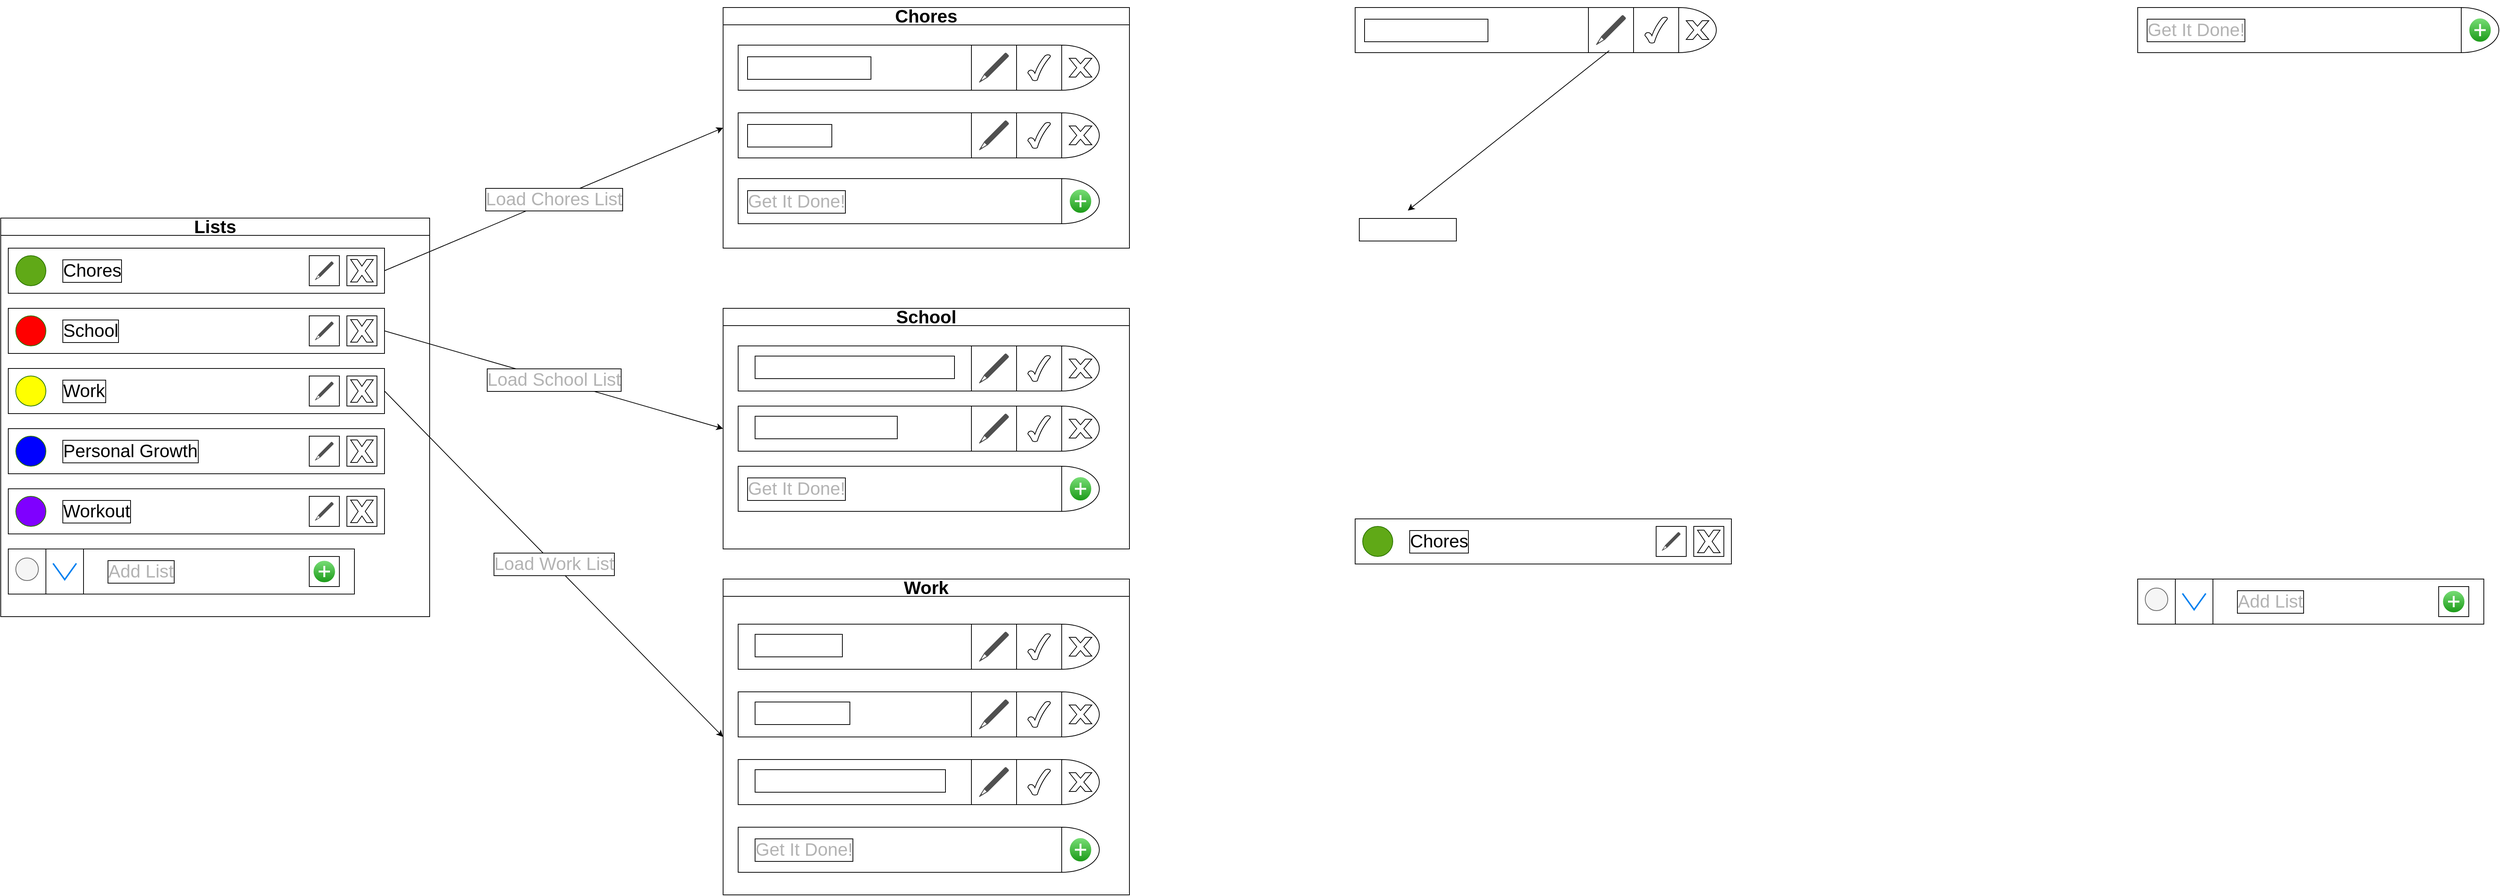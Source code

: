 <mxfile>
    <diagram id="FEkrW_VgLdJTkVRw_G52" name="Page-1">
        <mxGraphModel dx="2589" dy="1833" grid="1" gridSize="10" guides="1" tooltips="1" connect="1" arrows="1" fold="1" page="1" pageScale="1" pageWidth="850" pageHeight="1100" math="0" shadow="0">
            <root>
                <mxCell id="0"/>
                <mxCell id="1" parent="0"/>
                <mxCell id="3" value="&lt;font style=&quot;font-size: 24px;&quot;&gt;Lists&lt;/font&gt;" style="swimlane;whiteSpace=wrap;html=1;" vertex="1" parent="1">
                    <mxGeometry x="80" y="80" width="570" height="530" as="geometry"/>
                </mxCell>
                <mxCell id="39" value="" style="rounded=0;whiteSpace=wrap;html=1;" vertex="1" parent="3">
                    <mxGeometry x="10" y="440" width="460" height="60" as="geometry"/>
                </mxCell>
                <mxCell id="41" value="&lt;font style=&quot;font-size: 24px;&quot;&gt;&lt;font color=&quot;#b3b3b3&quot;&gt;Add List&lt;/font&gt;&lt;br&gt;&lt;/font&gt;" style="text;html=1;strokeColor=none;fillColor=none;align=left;verticalAlign=middle;whiteSpace=wrap;rounded=0;labelBorderColor=default;" vertex="1" parent="3">
                    <mxGeometry x="140" y="455" width="300" height="30" as="geometry"/>
                </mxCell>
                <mxCell id="52" value="" style="group" vertex="1" connectable="0" parent="3">
                    <mxGeometry x="10" y="440" width="100" height="60" as="geometry"/>
                </mxCell>
                <mxCell id="49" value="" style="rounded=0;whiteSpace=wrap;html=1;labelBorderColor=default;fontSize=36;fillColor=none;" vertex="1" parent="52">
                    <mxGeometry width="50" height="60" as="geometry"/>
                </mxCell>
                <mxCell id="40" value="" style="ellipse;whiteSpace=wrap;html=1;aspect=fixed;fillColor=#f5f5f5;fontColor=#333333;strokeColor=#666666;" vertex="1" parent="52">
                    <mxGeometry x="10" y="12" width="30" height="30" as="geometry"/>
                </mxCell>
                <mxCell id="50" value="" style="rounded=0;whiteSpace=wrap;html=1;labelBorderColor=default;fontSize=36;fillColor=none;" vertex="1" parent="52">
                    <mxGeometry x="50" width="50" height="60" as="geometry"/>
                </mxCell>
                <mxCell id="51" value="" style="html=1;verticalLabelPosition=bottom;labelBackgroundColor=#ffffff;verticalAlign=top;shadow=0;dashed=0;strokeWidth=2;shape=mxgraph.ios7.misc.down;strokeColor=#0080f0;labelBorderColor=default;fontSize=36;fillColor=none;" vertex="1" parent="52">
                    <mxGeometry x="59.5" y="19.2" width="31" height="21.6" as="geometry"/>
                </mxCell>
                <mxCell id="121" value="" style="verticalLabelPosition=bottom;verticalAlign=top;html=1;shape=mxgraph.basic.rect;fillColor2=none;strokeWidth=1;size=20;indent=5;labelBorderColor=default;fontSize=24;fontColor=#FFFFFF;fillColor=none;" vertex="1" parent="3">
                    <mxGeometry x="410" y="450" width="40" height="40" as="geometry"/>
                </mxCell>
                <mxCell id="120" value="" style="verticalLabelPosition=bottom;verticalAlign=top;html=1;shadow=0;dashed=0;strokeWidth=1;shape=mxgraph.ios.iAddIcon;fillColor=#7AdF78;fillColor2=#1A9917;strokeColor=#ffffff;sketch=0;labelBorderColor=default;fontSize=24;fontColor=#FFFFFF;" vertex="1" parent="3">
                    <mxGeometry x="415" y="455" width="30" height="30" as="geometry"/>
                </mxCell>
                <mxCell id="143" value="" style="group" vertex="1" connectable="0" parent="3">
                    <mxGeometry x="10" y="40" width="500" height="60" as="geometry"/>
                </mxCell>
                <mxCell id="5" value="" style="rounded=0;whiteSpace=wrap;html=1;" vertex="1" parent="143">
                    <mxGeometry width="500" height="60" as="geometry"/>
                </mxCell>
                <mxCell id="6" value="" style="ellipse;whiteSpace=wrap;html=1;aspect=fixed;fillColor=#60a917;fontColor=#ffffff;strokeColor=#2D7600;" vertex="1" parent="143">
                    <mxGeometry x="10" y="10" width="40" height="40" as="geometry"/>
                </mxCell>
                <mxCell id="7" value="&lt;font style=&quot;font-size: 24px;&quot;&gt;Chores&lt;/font&gt;" style="text;html=1;strokeColor=none;fillColor=none;align=left;verticalAlign=middle;whiteSpace=wrap;rounded=0;labelBorderColor=default;" vertex="1" parent="143">
                    <mxGeometry x="70" y="15" width="300" height="30" as="geometry"/>
                </mxCell>
                <mxCell id="8" value="" style="rounded=0;whiteSpace=wrap;html=1;" vertex="1" parent="143">
                    <mxGeometry x="400" y="10" width="40" height="40" as="geometry"/>
                </mxCell>
                <mxCell id="10" value="" style="sketch=0;pointerEvents=1;shadow=0;dashed=0;html=1;strokeColor=none;fillColor=#505050;labelPosition=center;verticalLabelPosition=bottom;verticalAlign=top;outlineConnect=0;align=center;shape=mxgraph.office.concepts.writing_pencil;labelBorderColor=default;fontSize=24;" vertex="1" parent="143">
                    <mxGeometry x="407.5" y="17.5" width="25" height="25" as="geometry"/>
                </mxCell>
                <mxCell id="144" value="" style="group" vertex="1" connectable="0" parent="3">
                    <mxGeometry x="10" y="120" width="500" height="60" as="geometry"/>
                </mxCell>
                <mxCell id="14" value="" style="rounded=0;whiteSpace=wrap;html=1;" vertex="1" parent="144">
                    <mxGeometry width="500" height="60" as="geometry"/>
                </mxCell>
                <mxCell id="15" value="" style="ellipse;whiteSpace=wrap;html=1;aspect=fixed;fillColor=#FF0000;fontColor=#ffffff;strokeColor=#2D7600;" vertex="1" parent="144">
                    <mxGeometry x="10" y="10" width="40" height="40" as="geometry"/>
                </mxCell>
                <mxCell id="16" value="&lt;font style=&quot;font-size: 24px;&quot;&gt;School&lt;/font&gt;" style="text;html=1;strokeColor=none;fillColor=none;align=left;verticalAlign=middle;whiteSpace=wrap;rounded=0;labelBorderColor=default;" vertex="1" parent="144">
                    <mxGeometry x="70" y="15" width="300" height="30" as="geometry"/>
                </mxCell>
                <mxCell id="17" value="" style="rounded=0;whiteSpace=wrap;html=1;" vertex="1" parent="144">
                    <mxGeometry x="400" y="10" width="40" height="40" as="geometry"/>
                </mxCell>
                <mxCell id="18" value="" style="sketch=0;pointerEvents=1;shadow=0;dashed=0;html=1;strokeColor=none;fillColor=#505050;labelPosition=center;verticalLabelPosition=bottom;verticalAlign=top;outlineConnect=0;align=center;shape=mxgraph.office.concepts.writing_pencil;labelBorderColor=default;fontSize=24;" vertex="1" parent="144">
                    <mxGeometry x="407.5" y="17.5" width="25" height="25" as="geometry"/>
                </mxCell>
                <mxCell id="137" value="" style="group" vertex="1" connectable="0" parent="144">
                    <mxGeometry x="450" y="10" width="40" height="40" as="geometry"/>
                </mxCell>
                <mxCell id="138" value="" style="verticalLabelPosition=bottom;verticalAlign=top;html=1;shape=mxgraph.basic.x;labelBorderColor=default;fontSize=24;fontColor=#B3B3B3;fillColor=none;" vertex="1" parent="137">
                    <mxGeometry x="5" y="5" width="30" height="30" as="geometry"/>
                </mxCell>
                <mxCell id="139" value="" style="verticalLabelPosition=bottom;verticalAlign=top;html=1;shape=mxgraph.basic.rect;fillColor2=none;strokeWidth=1;size=20;indent=5;labelBorderColor=default;fontSize=24;fontColor=#B3B3B3;fillColor=none;" vertex="1" parent="137">
                    <mxGeometry width="40" height="40" as="geometry"/>
                </mxCell>
                <mxCell id="145" value="" style="group" vertex="1" connectable="0" parent="3">
                    <mxGeometry x="10" y="200" width="500" height="60" as="geometry"/>
                </mxCell>
                <mxCell id="20" value="" style="rounded=0;whiteSpace=wrap;html=1;" vertex="1" parent="145">
                    <mxGeometry width="500" height="60" as="geometry"/>
                </mxCell>
                <mxCell id="21" value="" style="ellipse;whiteSpace=wrap;html=1;aspect=fixed;fillColor=#FFFF00;fontColor=#ffffff;strokeColor=#2D7600;" vertex="1" parent="145">
                    <mxGeometry x="10" y="10" width="40" height="40" as="geometry"/>
                </mxCell>
                <mxCell id="22" value="&lt;font style=&quot;font-size: 24px;&quot;&gt;Work&lt;/font&gt;" style="text;html=1;strokeColor=none;fillColor=none;align=left;verticalAlign=middle;whiteSpace=wrap;rounded=0;labelBorderColor=default;" vertex="1" parent="145">
                    <mxGeometry x="70" y="15" width="300" height="30" as="geometry"/>
                </mxCell>
                <mxCell id="23" value="" style="rounded=0;whiteSpace=wrap;html=1;" vertex="1" parent="145">
                    <mxGeometry x="400" y="10" width="40" height="40" as="geometry"/>
                </mxCell>
                <mxCell id="24" value="" style="sketch=0;pointerEvents=1;shadow=0;dashed=0;html=1;strokeColor=none;fillColor=#505050;labelPosition=center;verticalLabelPosition=bottom;verticalAlign=top;outlineConnect=0;align=center;shape=mxgraph.office.concepts.writing_pencil;labelBorderColor=default;fontSize=24;" vertex="1" parent="145">
                    <mxGeometry x="407.5" y="17.5" width="25" height="25" as="geometry"/>
                </mxCell>
                <mxCell id="130" value="" style="group" vertex="1" connectable="0" parent="145">
                    <mxGeometry x="450" y="10" width="40" height="40" as="geometry"/>
                </mxCell>
                <mxCell id="127" value="" style="verticalLabelPosition=bottom;verticalAlign=top;html=1;shape=mxgraph.basic.x;labelBorderColor=default;fontSize=24;fontColor=#B3B3B3;fillColor=none;" vertex="1" parent="130">
                    <mxGeometry x="5" y="5" width="30" height="30" as="geometry"/>
                </mxCell>
                <mxCell id="126" value="" style="verticalLabelPosition=bottom;verticalAlign=top;html=1;shape=mxgraph.basic.rect;fillColor2=none;strokeWidth=1;size=20;indent=5;labelBorderColor=default;fontSize=24;fontColor=#B3B3B3;fillColor=none;" vertex="1" parent="130">
                    <mxGeometry width="40" height="40" as="geometry"/>
                </mxCell>
                <mxCell id="147" value="" style="group" vertex="1" connectable="0" parent="3">
                    <mxGeometry x="10" y="360" width="500" height="60" as="geometry"/>
                </mxCell>
                <mxCell id="32" value="" style="rounded=0;whiteSpace=wrap;html=1;" vertex="1" parent="147">
                    <mxGeometry width="500" height="60" as="geometry"/>
                </mxCell>
                <mxCell id="33" value="" style="ellipse;whiteSpace=wrap;html=1;aspect=fixed;fillColor=#7F00FF;fontColor=#ffffff;strokeColor=#2D7600;" vertex="1" parent="147">
                    <mxGeometry x="10" y="10" width="40" height="40" as="geometry"/>
                </mxCell>
                <mxCell id="34" value="&lt;font style=&quot;font-size: 24px;&quot;&gt;Workout&lt;/font&gt;" style="text;html=1;strokeColor=none;fillColor=none;align=left;verticalAlign=middle;whiteSpace=wrap;rounded=0;labelBorderColor=default;" vertex="1" parent="147">
                    <mxGeometry x="70" y="15" width="300" height="30" as="geometry"/>
                </mxCell>
                <mxCell id="35" value="" style="rounded=0;whiteSpace=wrap;html=1;" vertex="1" parent="147">
                    <mxGeometry x="400" y="10" width="40" height="40" as="geometry"/>
                </mxCell>
                <mxCell id="36" value="" style="sketch=0;pointerEvents=1;shadow=0;dashed=0;html=1;strokeColor=none;fillColor=#505050;labelPosition=center;verticalLabelPosition=bottom;verticalAlign=top;outlineConnect=0;align=center;shape=mxgraph.office.concepts.writing_pencil;labelBorderColor=default;fontSize=24;" vertex="1" parent="147">
                    <mxGeometry x="407.5" y="17.5" width="25" height="25" as="geometry"/>
                </mxCell>
                <mxCell id="134" value="" style="group" vertex="1" connectable="0" parent="147">
                    <mxGeometry x="450" y="10" width="40" height="40" as="geometry"/>
                </mxCell>
                <mxCell id="135" value="" style="verticalLabelPosition=bottom;verticalAlign=top;html=1;shape=mxgraph.basic.x;labelBorderColor=default;fontSize=24;fontColor=#B3B3B3;fillColor=none;" vertex="1" parent="134">
                    <mxGeometry x="5" y="5" width="30" height="30" as="geometry"/>
                </mxCell>
                <mxCell id="136" value="" style="verticalLabelPosition=bottom;verticalAlign=top;html=1;shape=mxgraph.basic.rect;fillColor2=none;strokeWidth=1;size=20;indent=5;labelBorderColor=default;fontSize=24;fontColor=#B3B3B3;fillColor=none;" vertex="1" parent="134">
                    <mxGeometry width="40" height="40" as="geometry"/>
                </mxCell>
                <mxCell id="140" value="" style="group" vertex="1" connectable="0" parent="1">
                    <mxGeometry x="540" y="130" width="40" height="40" as="geometry"/>
                </mxCell>
                <mxCell id="141" value="" style="verticalLabelPosition=bottom;verticalAlign=top;html=1;shape=mxgraph.basic.x;labelBorderColor=default;fontSize=24;fontColor=#B3B3B3;fillColor=none;" vertex="1" parent="140">
                    <mxGeometry x="5" y="5" width="30" height="30" as="geometry"/>
                </mxCell>
                <mxCell id="142" value="" style="verticalLabelPosition=bottom;verticalAlign=top;html=1;shape=mxgraph.basic.rect;fillColor2=none;strokeWidth=1;size=20;indent=5;labelBorderColor=default;fontSize=24;fontColor=#B3B3B3;fillColor=none;" vertex="1" parent="140">
                    <mxGeometry width="40" height="40" as="geometry"/>
                </mxCell>
                <mxCell id="146" value="" style="group" vertex="1" connectable="0" parent="1">
                    <mxGeometry x="90" y="360" width="500" height="60" as="geometry"/>
                </mxCell>
                <mxCell id="26" value="" style="rounded=0;whiteSpace=wrap;html=1;" vertex="1" parent="146">
                    <mxGeometry width="500" height="60" as="geometry"/>
                </mxCell>
                <mxCell id="27" value="" style="ellipse;whiteSpace=wrap;html=1;aspect=fixed;fillColor=#0000FF;fontColor=#ffffff;strokeColor=#2D7600;" vertex="1" parent="146">
                    <mxGeometry x="10" y="10" width="40" height="40" as="geometry"/>
                </mxCell>
                <mxCell id="28" value="&lt;font style=&quot;font-size: 24px;&quot;&gt;Personal Growth&lt;br&gt;&lt;/font&gt;" style="text;html=1;strokeColor=none;fillColor=none;align=left;verticalAlign=middle;whiteSpace=wrap;rounded=0;labelBorderColor=default;" vertex="1" parent="146">
                    <mxGeometry x="70" y="15" width="300" height="30" as="geometry"/>
                </mxCell>
                <mxCell id="29" value="" style="rounded=0;whiteSpace=wrap;html=1;" vertex="1" parent="146">
                    <mxGeometry x="400" y="10" width="40" height="40" as="geometry"/>
                </mxCell>
                <mxCell id="30" value="" style="sketch=0;pointerEvents=1;shadow=0;dashed=0;html=1;strokeColor=none;fillColor=#505050;labelPosition=center;verticalLabelPosition=bottom;verticalAlign=top;outlineConnect=0;align=center;shape=mxgraph.office.concepts.writing_pencil;labelBorderColor=default;fontSize=24;" vertex="1" parent="146">
                    <mxGeometry x="407.5" y="17.5" width="25" height="25" as="geometry"/>
                </mxCell>
                <mxCell id="131" value="" style="group" vertex="1" connectable="0" parent="146">
                    <mxGeometry x="450" y="10" width="40" height="40" as="geometry"/>
                </mxCell>
                <mxCell id="132" value="" style="verticalLabelPosition=bottom;verticalAlign=top;html=1;shape=mxgraph.basic.x;labelBorderColor=default;fontSize=24;fontColor=#B3B3B3;fillColor=none;" vertex="1" parent="131">
                    <mxGeometry x="5" y="5" width="30" height="30" as="geometry"/>
                </mxCell>
                <mxCell id="133" value="" style="verticalLabelPosition=bottom;verticalAlign=top;html=1;shape=mxgraph.basic.rect;fillColor2=none;strokeWidth=1;size=20;indent=5;labelBorderColor=default;fontSize=24;fontColor=#B3B3B3;fillColor=none;" vertex="1" parent="131">
                    <mxGeometry width="40" height="40" as="geometry"/>
                </mxCell>
                <mxCell id="149" value="" style="endArrow=classic;html=1;fontSize=24;fontColor=#B3B3B3;exitX=1;exitY=0.5;exitDx=0;exitDy=0;entryX=0;entryY=0.5;entryDx=0;entryDy=0;" edge="1" parent="1" source="5" target="57">
                    <mxGeometry relative="1" as="geometry">
                        <mxPoint x="670" y="310" as="sourcePoint"/>
                        <mxPoint x="730" y="-190" as="targetPoint"/>
                    </mxGeometry>
                </mxCell>
                <mxCell id="150" value="Load Chores List" style="edgeLabel;resizable=0;html=1;align=center;verticalAlign=middle;labelBorderColor=default;fontSize=24;fontColor=#B3B3B3;fillColor=none;" connectable="0" vertex="1" parent="149">
                    <mxGeometry relative="1" as="geometry"/>
                </mxCell>
                <mxCell id="155" value="" style="group" vertex="1" connectable="0" parent="1">
                    <mxGeometry x="1040" y="-200" width="540" height="320" as="geometry"/>
                </mxCell>
                <mxCell id="57" value="&lt;font style=&quot;font-size: 24px;&quot;&gt;Chores&lt;br&gt;&lt;/font&gt;" style="swimlane;whiteSpace=wrap;html=1;container=0;" vertex="1" parent="155">
                    <mxGeometry width="540" height="320" as="geometry"/>
                </mxCell>
                <mxCell id="118" value="&lt;font color=&quot;#b3b3b3&quot;&gt;Get It Done!&lt;/font&gt;" style="text;html=1;strokeColor=none;fillColor=none;align=left;verticalAlign=middle;whiteSpace=wrap;rounded=0;labelBorderColor=default;fontSize=24;fontColor=#333333;container=0;" vertex="1" parent="155">
                    <mxGeometry x="30" y="217.5" width="290" height="80" as="geometry"/>
                </mxCell>
                <mxCell id="99" value="&lt;font color=&quot;#ffffff&quot;&gt;Take Out Trash&lt;/font&gt;" style="text;html=1;strokeColor=none;fillColor=none;align=left;verticalAlign=middle;whiteSpace=wrap;rounded=0;labelBorderColor=default;fontSize=24;fontColor=#333333;container=0;" vertex="1" parent="155">
                    <mxGeometry x="30" y="50" width="280" height="60" as="geometry"/>
                </mxCell>
                <mxCell id="90" value="" style="verticalLabelPosition=bottom;verticalAlign=top;html=1;shape=mxgraph.basic.half_circle;labelBorderColor=default;fontSize=36;fontColor=#333333;fillColor=none;rotation=-90;container=0;" vertex="1" parent="155">
                    <mxGeometry x="445" y="55" width="60" height="50" as="geometry"/>
                </mxCell>
                <mxCell id="91" value="" style="rounded=0;whiteSpace=wrap;html=1;labelBorderColor=default;fontSize=36;fontColor=#333333;fillColor=none;container=0;" vertex="1" parent="155">
                    <mxGeometry x="20" y="50" width="430" height="60" as="geometry"/>
                </mxCell>
                <mxCell id="92" value="" style="verticalLabelPosition=bottom;verticalAlign=top;html=1;shape=mxgraph.basic.x;labelBorderColor=default;fontSize=36;fontColor=#333333;fillColor=none;container=0;" vertex="1" parent="155">
                    <mxGeometry x="460" y="67.5" width="30" height="25" as="geometry"/>
                </mxCell>
                <mxCell id="93" value="" style="verticalLabelPosition=bottom;verticalAlign=top;html=1;shape=mxgraph.basic.rect;fillColor2=none;strokeWidth=1;size=20;indent=5;labelBorderColor=default;fontSize=36;fontColor=#333333;fillColor=none;container=0;" vertex="1" parent="155">
                    <mxGeometry x="390" y="50" width="60" height="60" as="geometry"/>
                </mxCell>
                <mxCell id="94" value="" style="verticalLabelPosition=bottom;verticalAlign=top;html=1;shape=mxgraph.basic.tick;labelBorderColor=default;fontSize=36;fontColor=#333333;fillColor=none;container=0;" vertex="1" parent="155">
                    <mxGeometry x="405" y="62.5" width="30" height="35" as="geometry"/>
                </mxCell>
                <mxCell id="96" value="" style="verticalLabelPosition=bottom;verticalAlign=top;html=1;shape=mxgraph.basic.rect;fillColor2=none;strokeWidth=1;size=20;indent=5;labelBorderColor=default;fontSize=36;fontColor=#333333;fillColor=none;container=0;" vertex="1" parent="155">
                    <mxGeometry x="330" y="50" width="60" height="60" as="geometry"/>
                </mxCell>
                <mxCell id="98" value="" style="sketch=0;pointerEvents=1;shadow=0;dashed=0;html=1;strokeColor=none;fillColor=#505050;labelPosition=center;verticalLabelPosition=bottom;verticalAlign=top;outlineConnect=0;align=center;shape=mxgraph.office.concepts.writing_pencil;labelBorderColor=default;fontSize=36;fontColor=#333333;container=0;" vertex="1" parent="155">
                    <mxGeometry x="340" y="60" width="40" height="40" as="geometry"/>
                </mxCell>
                <mxCell id="111" value="" style="verticalLabelPosition=bottom;verticalAlign=top;html=1;shape=mxgraph.basic.half_circle;labelBorderColor=default;fontSize=36;fontColor=#333333;fillColor=none;rotation=-90;container=0;" vertex="1" parent="155">
                    <mxGeometry x="445" y="232.5" width="60" height="50" as="geometry"/>
                </mxCell>
                <mxCell id="112" value="" style="rounded=0;whiteSpace=wrap;html=1;labelBorderColor=default;fontSize=36;fontColor=#333333;fillColor=none;container=0;" vertex="1" parent="155">
                    <mxGeometry x="20" y="227.5" width="430" height="60" as="geometry"/>
                </mxCell>
                <mxCell id="119" value="" style="verticalLabelPosition=bottom;verticalAlign=top;html=1;shadow=0;dashed=0;strokeWidth=1;shape=mxgraph.ios.iAddIcon;fillColor=#7AdF78;fillColor2=#1A9917;strokeColor=#ffffff;sketch=0;labelBorderColor=default;fontSize=24;fontColor=#FFFFFF;container=0;" vertex="1" parent="155">
                    <mxGeometry x="460" y="241.25" width="30" height="32.5" as="geometry"/>
                </mxCell>
                <mxCell id="109" value="&lt;font color=&quot;#ffffff&quot;&gt;Do Dishes&lt;/font&gt;" style="text;html=1;strokeColor=none;fillColor=none;align=left;verticalAlign=middle;whiteSpace=wrap;rounded=0;labelBorderColor=default;fontSize=24;fontColor=#333333;container=0;" vertex="1" parent="155">
                    <mxGeometry x="30" y="130" width="290" height="80" as="geometry"/>
                </mxCell>
                <mxCell id="180" value="" style="group" vertex="1" connectable="0" parent="155">
                    <mxGeometry x="20" y="140" width="480" height="60" as="geometry"/>
                </mxCell>
                <mxCell id="102" value="" style="verticalLabelPosition=bottom;verticalAlign=top;html=1;shape=mxgraph.basic.half_circle;labelBorderColor=default;fontSize=36;fontColor=#333333;fillColor=none;rotation=-90;container=0;" vertex="1" parent="180">
                    <mxGeometry x="425" y="5" width="60" height="50" as="geometry"/>
                </mxCell>
                <mxCell id="103" value="" style="rounded=0;whiteSpace=wrap;html=1;labelBorderColor=default;fontSize=36;fontColor=#333333;fillColor=none;container=0;" vertex="1" parent="180">
                    <mxGeometry width="430" height="60" as="geometry"/>
                </mxCell>
                <mxCell id="104" value="" style="verticalLabelPosition=bottom;verticalAlign=top;html=1;shape=mxgraph.basic.x;labelBorderColor=default;fontSize=36;fontColor=#333333;fillColor=none;container=0;" vertex="1" parent="180">
                    <mxGeometry x="440" y="17.5" width="30" height="25" as="geometry"/>
                </mxCell>
                <mxCell id="105" value="" style="verticalLabelPosition=bottom;verticalAlign=top;html=1;shape=mxgraph.basic.rect;fillColor2=none;strokeWidth=1;size=20;indent=5;labelBorderColor=default;fontSize=36;fontColor=#333333;fillColor=none;container=0;" vertex="1" parent="180">
                    <mxGeometry x="370" width="60" height="60" as="geometry"/>
                </mxCell>
                <mxCell id="106" value="" style="verticalLabelPosition=bottom;verticalAlign=top;html=1;shape=mxgraph.basic.tick;labelBorderColor=default;fontSize=36;fontColor=#333333;fillColor=none;container=0;" vertex="1" parent="180">
                    <mxGeometry x="385" y="12.5" width="30" height="35" as="geometry"/>
                </mxCell>
                <mxCell id="107" value="" style="verticalLabelPosition=bottom;verticalAlign=top;html=1;shape=mxgraph.basic.rect;fillColor2=none;strokeWidth=1;size=20;indent=5;labelBorderColor=default;fontSize=36;fontColor=#333333;fillColor=none;container=0;" vertex="1" parent="180">
                    <mxGeometry x="310" width="60" height="60" as="geometry"/>
                </mxCell>
                <mxCell id="108" value="" style="sketch=0;pointerEvents=1;shadow=0;dashed=0;html=1;strokeColor=none;fillColor=#505050;labelPosition=center;verticalLabelPosition=bottom;verticalAlign=top;outlineConnect=0;align=center;shape=mxgraph.office.concepts.writing_pencil;labelBorderColor=default;fontSize=36;fontColor=#333333;container=0;" vertex="1" parent="180">
                    <mxGeometry x="320" y="10" width="40" height="40" as="geometry"/>
                </mxCell>
                <mxCell id="178" value="" style="endArrow=classic;html=1;fontSize=24;fontColor=#B3B3B3;exitX=1;exitY=0.5;exitDx=0;exitDy=0;entryX=0;entryY=0.5;entryDx=0;entryDy=0;" edge="1" parent="1" source="14" target="157">
                    <mxGeometry relative="1" as="geometry">
                        <mxPoint x="770" y="350" as="sourcePoint"/>
                        <mxPoint x="750" y="420" as="targetPoint"/>
                    </mxGeometry>
                </mxCell>
                <mxCell id="179" value="Load School List" style="edgeLabel;resizable=0;html=1;align=center;verticalAlign=middle;labelBorderColor=default;fontSize=24;fontColor=#B3B3B3;fillColor=none;" connectable="0" vertex="1" parent="178">
                    <mxGeometry relative="1" as="geometry"/>
                </mxCell>
                <mxCell id="157" value="&lt;font style=&quot;font-size: 24px;&quot;&gt;School&lt;br&gt;&lt;/font&gt;" style="swimlane;whiteSpace=wrap;html=1;container=0;" vertex="1" parent="1">
                    <mxGeometry x="1040" y="200" width="540" height="320" as="geometry"/>
                </mxCell>
                <mxCell id="204" value="&lt;font style=&quot;font-size: 24px;&quot;&gt;Work&lt;br&gt;&lt;/font&gt;" style="swimlane;whiteSpace=wrap;html=1;container=0;" vertex="1" parent="1">
                    <mxGeometry x="1040" y="560" width="540" height="420" as="geometry"/>
                </mxCell>
                <mxCell id="242" value="" style="group" vertex="1" connectable="0" parent="204">
                    <mxGeometry x="20" y="320" width="480" height="80" as="geometry"/>
                </mxCell>
                <mxCell id="223" value="&lt;font color=&quot;#b3b3b3&quot;&gt;Get It Done!&lt;/font&gt;" style="text;html=1;strokeColor=none;fillColor=none;align=left;verticalAlign=middle;whiteSpace=wrap;rounded=0;labelBorderColor=default;fontSize=24;fontColor=#333333;container=0;" vertex="1" parent="242">
                    <mxGeometry x="20" width="290" height="80" as="geometry"/>
                </mxCell>
                <mxCell id="235" value="" style="group" vertex="1" connectable="0" parent="242">
                    <mxGeometry y="10" width="480" height="70" as="geometry"/>
                </mxCell>
                <mxCell id="224" value="" style="verticalLabelPosition=bottom;verticalAlign=top;html=1;shape=mxgraph.basic.half_circle;labelBorderColor=default;fontSize=36;fontColor=#333333;fillColor=none;rotation=-90;container=0;" vertex="1" parent="235">
                    <mxGeometry x="425" y="5" width="60" height="50" as="geometry"/>
                </mxCell>
                <mxCell id="225" value="" style="rounded=0;whiteSpace=wrap;html=1;labelBorderColor=default;fontSize=36;fontColor=#333333;fillColor=none;container=0;" vertex="1" parent="235">
                    <mxGeometry width="430" height="60" as="geometry"/>
                </mxCell>
                <mxCell id="226" value="" style="verticalLabelPosition=bottom;verticalAlign=top;html=1;shadow=0;dashed=0;strokeWidth=1;shape=mxgraph.ios.iAddIcon;fillColor=#7AdF78;fillColor2=#1A9917;strokeColor=#ffffff;sketch=0;labelBorderColor=default;fontSize=24;fontColor=#FFFFFF;container=0;" vertex="1" parent="235">
                    <mxGeometry x="440" y="13.75" width="30" height="32.5" as="geometry"/>
                </mxCell>
                <mxCell id="182" value="" style="verticalLabelPosition=bottom;verticalAlign=top;html=1;shape=mxgraph.basic.half_circle;labelBorderColor=default;fontSize=36;fontColor=#333333;fillColor=none;rotation=-90;container=0;" vertex="1" parent="1">
                    <mxGeometry x="1485" y="255" width="60" height="50" as="geometry"/>
                </mxCell>
                <mxCell id="183" value="" style="rounded=0;whiteSpace=wrap;html=1;labelBorderColor=default;fontSize=36;fontColor=#333333;fillColor=none;container=0;" vertex="1" parent="1">
                    <mxGeometry x="1060" y="250" width="430" height="60" as="geometry"/>
                </mxCell>
                <mxCell id="184" value="" style="verticalLabelPosition=bottom;verticalAlign=top;html=1;shape=mxgraph.basic.x;labelBorderColor=default;fontSize=36;fontColor=#333333;fillColor=none;container=0;" vertex="1" parent="1">
                    <mxGeometry x="1500" y="267.5" width="30" height="25" as="geometry"/>
                </mxCell>
                <mxCell id="185" value="" style="verticalLabelPosition=bottom;verticalAlign=top;html=1;shape=mxgraph.basic.rect;fillColor2=none;strokeWidth=1;size=20;indent=5;labelBorderColor=default;fontSize=36;fontColor=#333333;fillColor=none;container=0;" vertex="1" parent="1">
                    <mxGeometry x="1430" y="250" width="60" height="60" as="geometry"/>
                </mxCell>
                <mxCell id="186" value="" style="verticalLabelPosition=bottom;verticalAlign=top;html=1;shape=mxgraph.basic.tick;labelBorderColor=default;fontSize=36;fontColor=#333333;fillColor=none;container=0;" vertex="1" parent="1">
                    <mxGeometry x="1445" y="262.5" width="30" height="35" as="geometry"/>
                </mxCell>
                <mxCell id="187" value="" style="verticalLabelPosition=bottom;verticalAlign=top;html=1;shape=mxgraph.basic.rect;fillColor2=none;strokeWidth=1;size=20;indent=5;labelBorderColor=default;fontSize=36;fontColor=#333333;fillColor=none;container=0;" vertex="1" parent="1">
                    <mxGeometry x="1370" y="250" width="60" height="60" as="geometry"/>
                </mxCell>
                <mxCell id="188" value="" style="sketch=0;pointerEvents=1;shadow=0;dashed=0;html=1;strokeColor=none;fillColor=#505050;labelPosition=center;verticalLabelPosition=bottom;verticalAlign=top;outlineConnect=0;align=center;shape=mxgraph.office.concepts.writing_pencil;labelBorderColor=default;fontSize=36;fontColor=#333333;container=0;" vertex="1" parent="1">
                    <mxGeometry x="1380" y="260" width="40" height="40" as="geometry"/>
                </mxCell>
                <mxCell id="189" value="&lt;font color=&quot;#ffffff&quot;&gt;Study for code challenge&lt;/font&gt;" style="text;html=1;strokeColor=none;fillColor=none;align=left;verticalAlign=middle;whiteSpace=wrap;rounded=0;labelBorderColor=default;fontSize=24;fontColor=#B3B3B3;container=0;" vertex="1" parent="1">
                    <mxGeometry x="1080" y="262.5" width="270" height="30" as="geometry"/>
                </mxCell>
                <mxCell id="195" value="" style="verticalLabelPosition=bottom;verticalAlign=top;html=1;shape=mxgraph.basic.half_circle;labelBorderColor=default;fontSize=36;fontColor=#333333;fillColor=none;rotation=-90;container=0;" vertex="1" parent="1">
                    <mxGeometry x="1485" y="335" width="60" height="50" as="geometry"/>
                </mxCell>
                <mxCell id="196" value="" style="rounded=0;whiteSpace=wrap;html=1;labelBorderColor=default;fontSize=36;fontColor=#333333;fillColor=none;container=0;" vertex="1" parent="1">
                    <mxGeometry x="1060" y="330" width="430" height="60" as="geometry"/>
                </mxCell>
                <mxCell id="197" value="" style="verticalLabelPosition=bottom;verticalAlign=top;html=1;shape=mxgraph.basic.x;labelBorderColor=default;fontSize=36;fontColor=#333333;fillColor=none;container=0;" vertex="1" parent="1">
                    <mxGeometry x="1500" y="347.5" width="30" height="25" as="geometry"/>
                </mxCell>
                <mxCell id="198" value="" style="verticalLabelPosition=bottom;verticalAlign=top;html=1;shape=mxgraph.basic.rect;fillColor2=none;strokeWidth=1;size=20;indent=5;labelBorderColor=default;fontSize=36;fontColor=#333333;fillColor=none;container=0;" vertex="1" parent="1">
                    <mxGeometry x="1430" y="330" width="60" height="60" as="geometry"/>
                </mxCell>
                <mxCell id="199" value="" style="verticalLabelPosition=bottom;verticalAlign=top;html=1;shape=mxgraph.basic.tick;labelBorderColor=default;fontSize=36;fontColor=#333333;fillColor=none;container=0;" vertex="1" parent="1">
                    <mxGeometry x="1445" y="342.5" width="30" height="35" as="geometry"/>
                </mxCell>
                <mxCell id="200" value="" style="verticalLabelPosition=bottom;verticalAlign=top;html=1;shape=mxgraph.basic.rect;fillColor2=none;strokeWidth=1;size=20;indent=5;labelBorderColor=default;fontSize=36;fontColor=#333333;fillColor=none;container=0;" vertex="1" parent="1">
                    <mxGeometry x="1370" y="330" width="60" height="60" as="geometry"/>
                </mxCell>
                <mxCell id="201" value="" style="sketch=0;pointerEvents=1;shadow=0;dashed=0;html=1;strokeColor=none;fillColor=#505050;labelPosition=center;verticalLabelPosition=bottom;verticalAlign=top;outlineConnect=0;align=center;shape=mxgraph.office.concepts.writing_pencil;labelBorderColor=default;fontSize=36;fontColor=#333333;container=0;" vertex="1" parent="1">
                    <mxGeometry x="1380" y="340" width="40" height="40" as="geometry"/>
                </mxCell>
                <mxCell id="202" value="&lt;font color=&quot;#ffffff&quot;&gt;Catch up on Labs&lt;/font&gt;" style="text;html=1;strokeColor=none;fillColor=none;align=left;verticalAlign=middle;whiteSpace=wrap;rounded=0;labelBorderColor=default;fontSize=24;fontColor=#B3B3B3;container=0;" vertex="1" parent="1">
                    <mxGeometry x="1080" y="342.5" width="270" height="30" as="geometry"/>
                </mxCell>
                <mxCell id="236" value="" style="endArrow=classic;html=1;fontSize=24;fontColor=#B3B3B3;exitX=1;exitY=0.5;exitDx=0;exitDy=0;entryX=0;entryY=0.5;entryDx=0;entryDy=0;" edge="1" parent="1" source="20" target="204">
                    <mxGeometry relative="1" as="geometry">
                        <mxPoint x="660" y="330" as="sourcePoint"/>
                        <mxPoint x="1000" y="650" as="targetPoint"/>
                    </mxGeometry>
                </mxCell>
                <mxCell id="237" value="Load Work List" style="edgeLabel;resizable=0;html=1;align=center;verticalAlign=middle;labelBorderColor=default;fontSize=24;fontColor=#B3B3B3;fillColor=none;" connectable="0" vertex="1" parent="236">
                    <mxGeometry relative="1" as="geometry"/>
                </mxCell>
                <mxCell id="239" value="" style="group" vertex="1" connectable="0" parent="1">
                    <mxGeometry x="1060" y="620" width="480" height="60" as="geometry"/>
                </mxCell>
                <mxCell id="206" value="" style="verticalLabelPosition=bottom;verticalAlign=top;html=1;shape=mxgraph.basic.half_circle;labelBorderColor=default;fontSize=36;fontColor=#333333;fillColor=none;rotation=-90;container=0;" vertex="1" parent="239">
                    <mxGeometry x="425" y="5" width="60" height="50" as="geometry"/>
                </mxCell>
                <mxCell id="207" value="" style="rounded=0;whiteSpace=wrap;html=1;labelBorderColor=default;fontSize=36;fontColor=#333333;fillColor=none;container=0;" vertex="1" parent="239">
                    <mxGeometry width="430" height="60" as="geometry"/>
                </mxCell>
                <mxCell id="208" value="" style="verticalLabelPosition=bottom;verticalAlign=top;html=1;shape=mxgraph.basic.x;labelBorderColor=default;fontSize=36;fontColor=#333333;fillColor=none;container=0;" vertex="1" parent="239">
                    <mxGeometry x="440" y="17.5" width="30" height="25" as="geometry"/>
                </mxCell>
                <mxCell id="209" value="" style="verticalLabelPosition=bottom;verticalAlign=top;html=1;shape=mxgraph.basic.rect;fillColor2=none;strokeWidth=1;size=20;indent=5;labelBorderColor=default;fontSize=36;fontColor=#333333;fillColor=none;container=0;" vertex="1" parent="239">
                    <mxGeometry x="370" width="60" height="60" as="geometry"/>
                </mxCell>
                <mxCell id="210" value="" style="verticalLabelPosition=bottom;verticalAlign=top;html=1;shape=mxgraph.basic.tick;labelBorderColor=default;fontSize=36;fontColor=#333333;fillColor=none;container=0;" vertex="1" parent="239">
                    <mxGeometry x="385" y="12.5" width="30" height="35" as="geometry"/>
                </mxCell>
                <mxCell id="211" value="" style="verticalLabelPosition=bottom;verticalAlign=top;html=1;shape=mxgraph.basic.rect;fillColor2=none;strokeWidth=1;size=20;indent=5;labelBorderColor=default;fontSize=36;fontColor=#333333;fillColor=none;container=0;" vertex="1" parent="239">
                    <mxGeometry x="310" width="60" height="60" as="geometry"/>
                </mxCell>
                <mxCell id="212" value="" style="sketch=0;pointerEvents=1;shadow=0;dashed=0;html=1;strokeColor=none;fillColor=#505050;labelPosition=center;verticalLabelPosition=bottom;verticalAlign=top;outlineConnect=0;align=center;shape=mxgraph.office.concepts.writing_pencil;labelBorderColor=default;fontSize=36;fontColor=#333333;container=0;" vertex="1" parent="239">
                    <mxGeometry x="320" y="10" width="40" height="40" as="geometry"/>
                </mxCell>
                <mxCell id="213" value="&lt;font color=&quot;#ffffff&quot;&gt;Be on time&lt;/font&gt;" style="text;html=1;strokeColor=none;fillColor=none;align=left;verticalAlign=middle;whiteSpace=wrap;rounded=0;labelBorderColor=default;fontSize=24;fontColor=#B3B3B3;container=0;" vertex="1" parent="239">
                    <mxGeometry x="20" y="12.5" width="270" height="30" as="geometry"/>
                </mxCell>
                <mxCell id="240" value="" style="group" vertex="1" connectable="0" parent="1">
                    <mxGeometry x="1060" y="710" width="480" height="60" as="geometry"/>
                </mxCell>
                <mxCell id="215" value="" style="verticalLabelPosition=bottom;verticalAlign=top;html=1;shape=mxgraph.basic.half_circle;labelBorderColor=default;fontSize=36;fontColor=#333333;fillColor=none;rotation=-90;container=0;" vertex="1" parent="240">
                    <mxGeometry x="425" y="5" width="60" height="50" as="geometry"/>
                </mxCell>
                <mxCell id="216" value="" style="rounded=0;whiteSpace=wrap;html=1;labelBorderColor=default;fontSize=36;fontColor=#333333;fillColor=none;container=0;" vertex="1" parent="240">
                    <mxGeometry width="430" height="60" as="geometry"/>
                </mxCell>
                <mxCell id="217" value="" style="verticalLabelPosition=bottom;verticalAlign=top;html=1;shape=mxgraph.basic.x;labelBorderColor=default;fontSize=36;fontColor=#333333;fillColor=none;container=0;" vertex="1" parent="240">
                    <mxGeometry x="440" y="17.5" width="30" height="25" as="geometry"/>
                </mxCell>
                <mxCell id="218" value="" style="verticalLabelPosition=bottom;verticalAlign=top;html=1;shape=mxgraph.basic.rect;fillColor2=none;strokeWidth=1;size=20;indent=5;labelBorderColor=default;fontSize=36;fontColor=#333333;fillColor=none;container=0;" vertex="1" parent="240">
                    <mxGeometry x="370" width="60" height="60" as="geometry"/>
                </mxCell>
                <mxCell id="219" value="" style="verticalLabelPosition=bottom;verticalAlign=top;html=1;shape=mxgraph.basic.tick;labelBorderColor=default;fontSize=36;fontColor=#333333;fillColor=none;container=0;" vertex="1" parent="240">
                    <mxGeometry x="385" y="12.5" width="30" height="35" as="geometry"/>
                </mxCell>
                <mxCell id="220" value="" style="verticalLabelPosition=bottom;verticalAlign=top;html=1;shape=mxgraph.basic.rect;fillColor2=none;strokeWidth=1;size=20;indent=5;labelBorderColor=default;fontSize=36;fontColor=#333333;fillColor=none;container=0;" vertex="1" parent="240">
                    <mxGeometry x="310" width="60" height="60" as="geometry"/>
                </mxCell>
                <mxCell id="221" value="" style="sketch=0;pointerEvents=1;shadow=0;dashed=0;html=1;strokeColor=none;fillColor=#505050;labelPosition=center;verticalLabelPosition=bottom;verticalAlign=top;outlineConnect=0;align=center;shape=mxgraph.office.concepts.writing_pencil;labelBorderColor=default;fontSize=36;fontColor=#333333;container=0;" vertex="1" parent="240">
                    <mxGeometry x="320" y="10" width="40" height="40" as="geometry"/>
                </mxCell>
                <mxCell id="222" value="&lt;font color=&quot;#ffffff&quot;&gt;Lunch at 12&lt;/font&gt;" style="text;html=1;strokeColor=none;fillColor=none;align=left;verticalAlign=middle;whiteSpace=wrap;rounded=0;labelBorderColor=default;fontSize=24;fontColor=#B3B3B3;container=0;" vertex="1" parent="240">
                    <mxGeometry x="20" y="12.5" width="270" height="30" as="geometry"/>
                </mxCell>
                <mxCell id="241" value="" style="group" vertex="1" connectable="0" parent="1">
                    <mxGeometry x="1060" y="800" width="480" height="60" as="geometry"/>
                </mxCell>
                <mxCell id="227" value="" style="verticalLabelPosition=bottom;verticalAlign=top;html=1;shape=mxgraph.basic.half_circle;labelBorderColor=default;fontSize=36;fontColor=#333333;fillColor=none;rotation=-90;container=0;" vertex="1" parent="241">
                    <mxGeometry x="425" y="5" width="60" height="50" as="geometry"/>
                </mxCell>
                <mxCell id="228" value="" style="rounded=0;whiteSpace=wrap;html=1;labelBorderColor=default;fontSize=36;fontColor=#333333;fillColor=none;container=0;" vertex="1" parent="241">
                    <mxGeometry width="430" height="60" as="geometry"/>
                </mxCell>
                <mxCell id="229" value="" style="verticalLabelPosition=bottom;verticalAlign=top;html=1;shape=mxgraph.basic.x;labelBorderColor=default;fontSize=36;fontColor=#333333;fillColor=none;container=0;" vertex="1" parent="241">
                    <mxGeometry x="440" y="17.5" width="30" height="25" as="geometry"/>
                </mxCell>
                <mxCell id="230" value="" style="verticalLabelPosition=bottom;verticalAlign=top;html=1;shape=mxgraph.basic.rect;fillColor2=none;strokeWidth=1;size=20;indent=5;labelBorderColor=default;fontSize=36;fontColor=#333333;fillColor=none;container=0;" vertex="1" parent="241">
                    <mxGeometry x="370" width="60" height="60" as="geometry"/>
                </mxCell>
                <mxCell id="231" value="" style="verticalLabelPosition=bottom;verticalAlign=top;html=1;shape=mxgraph.basic.tick;labelBorderColor=default;fontSize=36;fontColor=#333333;fillColor=none;container=0;" vertex="1" parent="241">
                    <mxGeometry x="385" y="12.5" width="30" height="35" as="geometry"/>
                </mxCell>
                <mxCell id="232" value="" style="verticalLabelPosition=bottom;verticalAlign=top;html=1;shape=mxgraph.basic.rect;fillColor2=none;strokeWidth=1;size=20;indent=5;labelBorderColor=default;fontSize=36;fontColor=#333333;fillColor=none;container=0;" vertex="1" parent="241">
                    <mxGeometry x="310" width="60" height="60" as="geometry"/>
                </mxCell>
                <mxCell id="233" value="" style="sketch=0;pointerEvents=1;shadow=0;dashed=0;html=1;strokeColor=none;fillColor=#505050;labelPosition=center;verticalLabelPosition=bottom;verticalAlign=top;outlineConnect=0;align=center;shape=mxgraph.office.concepts.writing_pencil;labelBorderColor=default;fontSize=36;fontColor=#333333;container=0;" vertex="1" parent="241">
                    <mxGeometry x="320" y="10" width="40" height="40" as="geometry"/>
                </mxCell>
                <mxCell id="234" value="&lt;font color=&quot;#ffffff&quot;&gt;clock out before leaving&lt;/font&gt;" style="text;html=1;strokeColor=none;fillColor=none;align=left;verticalAlign=middle;whiteSpace=wrap;rounded=0;labelBorderColor=default;fontSize=24;fontColor=#B3B3B3;container=0;" vertex="1" parent="241">
                    <mxGeometry x="20" y="12.5" width="270" height="30" as="geometry"/>
                </mxCell>
                <mxCell id="246" value="" style="group" vertex="1" connectable="0" parent="1">
                    <mxGeometry x="1060" y="400" width="480" height="80" as="geometry"/>
                </mxCell>
                <mxCell id="158" value="&lt;font color=&quot;#b3b3b3&quot;&gt;Get It Done!&lt;/font&gt;" style="text;html=1;strokeColor=none;fillColor=none;align=left;verticalAlign=middle;whiteSpace=wrap;rounded=0;labelBorderColor=default;fontSize=24;fontColor=#333333;container=0;" vertex="1" parent="246">
                    <mxGeometry x="10" width="290" height="80" as="geometry"/>
                </mxCell>
                <mxCell id="167" value="" style="verticalLabelPosition=bottom;verticalAlign=top;html=1;shape=mxgraph.basic.half_circle;labelBorderColor=default;fontSize=36;fontColor=#333333;fillColor=none;rotation=-90;container=0;" vertex="1" parent="246">
                    <mxGeometry x="425" y="15" width="60" height="50" as="geometry"/>
                </mxCell>
                <mxCell id="168" value="" style="rounded=0;whiteSpace=wrap;html=1;labelBorderColor=default;fontSize=36;fontColor=#333333;fillColor=none;container=0;" vertex="1" parent="246">
                    <mxGeometry y="10" width="430" height="60" as="geometry"/>
                </mxCell>
                <mxCell id="169" value="" style="verticalLabelPosition=bottom;verticalAlign=top;html=1;shadow=0;dashed=0;strokeWidth=1;shape=mxgraph.ios.iAddIcon;fillColor=#7AdF78;fillColor2=#1A9917;strokeColor=#ffffff;sketch=0;labelBorderColor=default;fontSize=24;fontColor=#FFFFFF;container=0;" vertex="1" parent="246">
                    <mxGeometry x="440" y="23.75" width="30" height="32.5" as="geometry"/>
                </mxCell>
                <mxCell id="270" value="" style="group" vertex="1" connectable="0" parent="1">
                    <mxGeometry x="1880" y="480" width="500" height="60" as="geometry"/>
                </mxCell>
                <mxCell id="261" value="" style="group" vertex="1" connectable="0" parent="270">
                    <mxGeometry width="500" height="60" as="geometry"/>
                </mxCell>
                <mxCell id="262" value="" style="rounded=0;whiteSpace=wrap;html=1;" vertex="1" parent="261">
                    <mxGeometry width="500" height="60" as="geometry"/>
                </mxCell>
                <mxCell id="263" value="" style="ellipse;whiteSpace=wrap;html=1;aspect=fixed;fillColor=#60a917;fontColor=#ffffff;strokeColor=#2D7600;" vertex="1" parent="261">
                    <mxGeometry x="10" y="10" width="40" height="40" as="geometry"/>
                </mxCell>
                <mxCell id="264" value="&lt;font style=&quot;font-size: 24px;&quot;&gt;Chores&lt;/font&gt;" style="text;html=1;strokeColor=none;fillColor=none;align=left;verticalAlign=middle;whiteSpace=wrap;rounded=0;labelBorderColor=default;" vertex="1" parent="261">
                    <mxGeometry x="70" y="15" width="300" height="30" as="geometry"/>
                </mxCell>
                <mxCell id="265" value="" style="rounded=0;whiteSpace=wrap;html=1;" vertex="1" parent="261">
                    <mxGeometry x="400" y="10" width="40" height="40" as="geometry"/>
                </mxCell>
                <mxCell id="266" value="" style="sketch=0;pointerEvents=1;shadow=0;dashed=0;html=1;strokeColor=none;fillColor=#505050;labelPosition=center;verticalLabelPosition=bottom;verticalAlign=top;outlineConnect=0;align=center;shape=mxgraph.office.concepts.writing_pencil;labelBorderColor=default;fontSize=24;" vertex="1" parent="261">
                    <mxGeometry x="407.5" y="17.5" width="25" height="25" as="geometry"/>
                </mxCell>
                <mxCell id="267" value="" style="group" vertex="1" connectable="0" parent="270">
                    <mxGeometry x="450" y="10" width="40" height="40" as="geometry"/>
                </mxCell>
                <mxCell id="268" value="" style="verticalLabelPosition=bottom;verticalAlign=top;html=1;shape=mxgraph.basic.x;labelBorderColor=default;fontSize=24;fontColor=#B3B3B3;fillColor=none;" vertex="1" parent="267">
                    <mxGeometry x="5" y="5" width="30" height="30" as="geometry"/>
                </mxCell>
                <mxCell id="269" value="" style="verticalLabelPosition=bottom;verticalAlign=top;html=1;shape=mxgraph.basic.rect;fillColor2=none;strokeWidth=1;size=20;indent=5;labelBorderColor=default;fontSize=24;fontColor=#B3B3B3;fillColor=none;" vertex="1" parent="267">
                    <mxGeometry width="40" height="40" as="geometry"/>
                </mxCell>
                <mxCell id="284" value="" style="group" vertex="1" connectable="0" parent="1">
                    <mxGeometry x="2920" y="-210" width="480" height="80" as="geometry"/>
                </mxCell>
                <mxCell id="280" value="&lt;font color=&quot;#b3b3b3&quot;&gt;Get It Done!&lt;/font&gt;" style="text;html=1;strokeColor=none;fillColor=none;align=left;verticalAlign=middle;whiteSpace=wrap;rounded=0;labelBorderColor=default;fontSize=24;fontColor=#333333;container=0;" vertex="1" parent="284">
                    <mxGeometry x="10" width="290" height="80" as="geometry"/>
                </mxCell>
                <mxCell id="281" value="" style="verticalLabelPosition=bottom;verticalAlign=top;html=1;shape=mxgraph.basic.half_circle;labelBorderColor=default;fontSize=36;fontColor=#333333;fillColor=none;rotation=-90;container=0;" vertex="1" parent="284">
                    <mxGeometry x="425" y="15" width="60" height="50" as="geometry"/>
                </mxCell>
                <mxCell id="282" value="" style="rounded=0;whiteSpace=wrap;html=1;labelBorderColor=default;fontSize=36;fontColor=#333333;fillColor=none;container=0;" vertex="1" parent="284">
                    <mxGeometry y="10" width="430" height="60" as="geometry"/>
                </mxCell>
                <mxCell id="283" value="" style="verticalLabelPosition=bottom;verticalAlign=top;html=1;shadow=0;dashed=0;strokeWidth=1;shape=mxgraph.ios.iAddIcon;fillColor=#7AdF78;fillColor2=#1A9917;strokeColor=#ffffff;sketch=0;labelBorderColor=default;fontSize=24;fontColor=#FFFFFF;container=0;" vertex="1" parent="284">
                    <mxGeometry x="440" y="23.75" width="30" height="32.5" as="geometry"/>
                </mxCell>
                <mxCell id="294" value="" style="group" vertex="1" connectable="0" parent="1">
                    <mxGeometry x="2920" y="560" width="460" height="60" as="geometry"/>
                </mxCell>
                <mxCell id="285" value="" style="rounded=0;whiteSpace=wrap;html=1;" vertex="1" parent="294">
                    <mxGeometry width="460" height="60" as="geometry"/>
                </mxCell>
                <mxCell id="286" value="&lt;font style=&quot;font-size: 24px;&quot;&gt;&lt;font color=&quot;#b3b3b3&quot;&gt;Add List&lt;/font&gt;&lt;br&gt;&lt;/font&gt;" style="text;html=1;strokeColor=none;fillColor=none;align=left;verticalAlign=middle;whiteSpace=wrap;rounded=0;labelBorderColor=default;" vertex="1" parent="294">
                    <mxGeometry x="130" y="15" width="300" height="30" as="geometry"/>
                </mxCell>
                <mxCell id="287" value="" style="group" vertex="1" connectable="0" parent="294">
                    <mxGeometry width="100" height="60" as="geometry"/>
                </mxCell>
                <mxCell id="288" value="" style="rounded=0;whiteSpace=wrap;html=1;labelBorderColor=default;fontSize=36;fillColor=none;" vertex="1" parent="287">
                    <mxGeometry width="50" height="60" as="geometry"/>
                </mxCell>
                <mxCell id="289" value="" style="ellipse;whiteSpace=wrap;html=1;aspect=fixed;fillColor=#f5f5f5;fontColor=#333333;strokeColor=#666666;" vertex="1" parent="287">
                    <mxGeometry x="10" y="12" width="30" height="30" as="geometry"/>
                </mxCell>
                <mxCell id="290" value="" style="rounded=0;whiteSpace=wrap;html=1;labelBorderColor=default;fontSize=36;fillColor=none;" vertex="1" parent="287">
                    <mxGeometry x="50" width="50" height="60" as="geometry"/>
                </mxCell>
                <mxCell id="291" value="" style="html=1;verticalLabelPosition=bottom;labelBackgroundColor=#ffffff;verticalAlign=top;shadow=0;dashed=0;strokeWidth=2;shape=mxgraph.ios7.misc.down;strokeColor=#0080f0;labelBorderColor=default;fontSize=36;fillColor=none;" vertex="1" parent="287">
                    <mxGeometry x="59.5" y="19.2" width="31" height="21.6" as="geometry"/>
                </mxCell>
                <mxCell id="292" value="" style="verticalLabelPosition=bottom;verticalAlign=top;html=1;shape=mxgraph.basic.rect;fillColor2=none;strokeWidth=1;size=20;indent=5;labelBorderColor=default;fontSize=24;fontColor=#FFFFFF;fillColor=none;" vertex="1" parent="294">
                    <mxGeometry x="400" y="10" width="40" height="40" as="geometry"/>
                </mxCell>
                <mxCell id="293" value="" style="verticalLabelPosition=bottom;verticalAlign=top;html=1;shadow=0;dashed=0;strokeWidth=1;shape=mxgraph.ios.iAddIcon;fillColor=#7AdF78;fillColor2=#1A9917;strokeColor=#ffffff;sketch=0;labelBorderColor=default;fontSize=24;fontColor=#FFFFFF;" vertex="1" parent="294">
                    <mxGeometry x="405" y="15" width="30" height="30" as="geometry"/>
                </mxCell>
                <mxCell id="318" value="" style="group" vertex="1" connectable="0" parent="1">
                    <mxGeometry x="1880" y="-200" width="480" height="60" as="geometry"/>
                </mxCell>
                <mxCell id="310" value="&lt;font color=&quot;#ffffff&quot;&gt;Take Out Trash&lt;/font&gt;" style="text;html=1;strokeColor=none;fillColor=none;align=left;verticalAlign=middle;whiteSpace=wrap;rounded=0;labelBorderColor=default;fontSize=24;fontColor=#333333;container=0;" vertex="1" parent="318">
                    <mxGeometry x="10" width="280" height="60" as="geometry"/>
                </mxCell>
                <mxCell id="311" value="" style="verticalLabelPosition=bottom;verticalAlign=top;html=1;shape=mxgraph.basic.half_circle;labelBorderColor=default;fontSize=36;fontColor=#333333;fillColor=none;rotation=-90;container=0;" vertex="1" parent="318">
                    <mxGeometry x="425" y="5" width="60" height="50" as="geometry"/>
                </mxCell>
                <mxCell id="312" value="" style="rounded=0;whiteSpace=wrap;html=1;labelBorderColor=default;fontSize=36;fontColor=#333333;fillColor=none;container=0;" vertex="1" parent="318">
                    <mxGeometry width="430" height="60" as="geometry"/>
                </mxCell>
                <mxCell id="313" value="" style="verticalLabelPosition=bottom;verticalAlign=top;html=1;shape=mxgraph.basic.x;labelBorderColor=default;fontSize=36;fontColor=#333333;fillColor=none;container=0;" vertex="1" parent="318">
                    <mxGeometry x="440" y="17.5" width="30" height="25" as="geometry"/>
                </mxCell>
                <mxCell id="314" value="" style="verticalLabelPosition=bottom;verticalAlign=top;html=1;shape=mxgraph.basic.rect;fillColor2=none;strokeWidth=1;size=20;indent=5;labelBorderColor=default;fontSize=36;fontColor=#333333;fillColor=none;container=0;" vertex="1" parent="318">
                    <mxGeometry x="370" width="60" height="60" as="geometry"/>
                </mxCell>
                <mxCell id="315" value="" style="verticalLabelPosition=bottom;verticalAlign=top;html=1;shape=mxgraph.basic.tick;labelBorderColor=default;fontSize=36;fontColor=#333333;fillColor=none;container=0;" vertex="1" parent="318">
                    <mxGeometry x="385" y="12.5" width="30" height="35" as="geometry"/>
                </mxCell>
                <mxCell id="316" value="" style="verticalLabelPosition=bottom;verticalAlign=top;html=1;shape=mxgraph.basic.rect;fillColor2=none;strokeWidth=1;size=20;indent=5;labelBorderColor=default;fontSize=36;fontColor=#333333;fillColor=none;container=0;" vertex="1" parent="318">
                    <mxGeometry x="310" width="60" height="60" as="geometry"/>
                </mxCell>
                <mxCell id="317" value="" style="sketch=0;pointerEvents=1;shadow=0;dashed=0;html=1;strokeColor=none;fillColor=#505050;labelPosition=center;verticalLabelPosition=bottom;verticalAlign=top;outlineConnect=0;align=center;shape=mxgraph.office.concepts.writing_pencil;labelBorderColor=default;fontSize=36;fontColor=#333333;container=0;" vertex="1" parent="318">
                    <mxGeometry x="320" y="10" width="40" height="40" as="geometry"/>
                </mxCell>
                <mxCell id="319" value="" style="endArrow=classic;html=1;fontSize=24;fontColor=#FFFFFF;exitX=0.461;exitY=0.957;exitDx=0;exitDy=0;exitPerimeter=0;entryX=0.5;entryY=0;entryDx=0;entryDy=0;" edge="1" parent="1" source="316" target="322">
                    <mxGeometry width="50" height="50" relative="1" as="geometry">
                        <mxPoint x="2280" y="70" as="sourcePoint"/>
                        <mxPoint x="2145" y="30" as="targetPoint"/>
                    </mxGeometry>
                </mxCell>
                <mxCell id="322" value="Fetch Patch" style="text;html=1;strokeColor=none;fillColor=none;align=center;verticalAlign=middle;whiteSpace=wrap;rounded=0;labelBorderColor=default;fontSize=24;fontColor=#FFFFFF;" vertex="1" parent="1">
                    <mxGeometry x="1880" y="70" width="140" height="50" as="geometry"/>
                </mxCell>
            </root>
        </mxGraphModel>
    </diagram>
</mxfile>